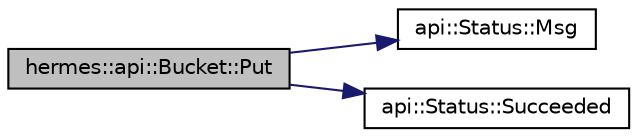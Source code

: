 digraph "hermes::api::Bucket::Put"
{
 // LATEX_PDF_SIZE
  edge [fontname="Helvetica",fontsize="10",labelfontname="Helvetica",labelfontsize="10"];
  node [fontname="Helvetica",fontsize="10",shape=record];
  rankdir="LR";
  Node1 [label="hermes::api::Bucket::Put",height=0.2,width=0.4,color="black", fillcolor="grey75", style="filled", fontcolor="black",tooltip="Puts a blob to a bucket."];
  Node1 -> Node2 [color="midnightblue",fontsize="10",style="solid",fontname="Helvetica"];
  Node2 [label="api::Status::Msg",height=0.2,width=0.4,color="black", fillcolor="white", style="filled",URL="$classapi_1_1_status.html#ac896de1ec4175376237ca1088e901f23",tooltip=" "];
  Node1 -> Node3 [color="midnightblue",fontsize="10",style="solid",fontname="Helvetica"];
  Node3 [label="api::Status::Succeeded",height=0.2,width=0.4,color="black", fillcolor="white", style="filled",URL="$classapi_1_1_status.html#a12ac0a86f097a9c62a01fca4dbed7e55",tooltip=" "];
}
